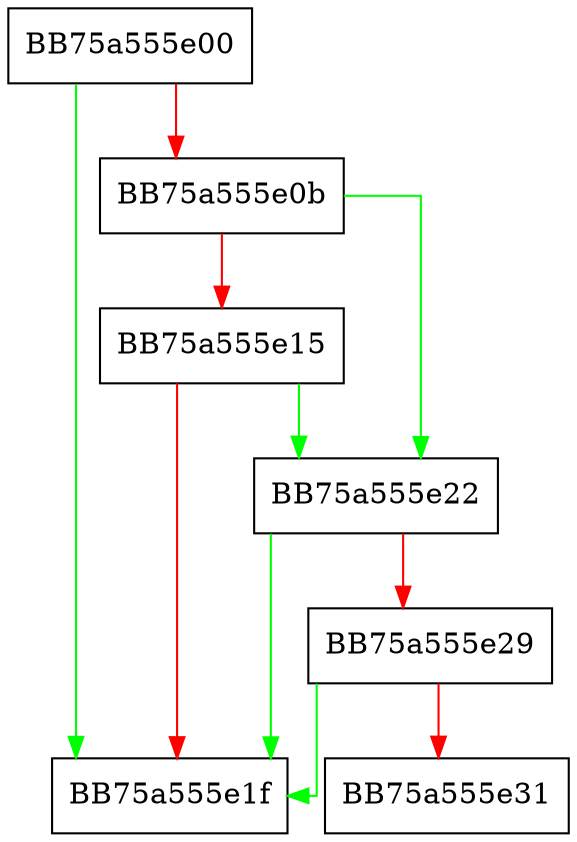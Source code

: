 digraph isstub {
  node [shape="box"];
  graph [splines=ortho];
  BB75a555e00 -> BB75a555e1f [color="green"];
  BB75a555e00 -> BB75a555e0b [color="red"];
  BB75a555e0b -> BB75a555e22 [color="green"];
  BB75a555e0b -> BB75a555e15 [color="red"];
  BB75a555e15 -> BB75a555e22 [color="green"];
  BB75a555e15 -> BB75a555e1f [color="red"];
  BB75a555e22 -> BB75a555e1f [color="green"];
  BB75a555e22 -> BB75a555e29 [color="red"];
  BB75a555e29 -> BB75a555e1f [color="green"];
  BB75a555e29 -> BB75a555e31 [color="red"];
}